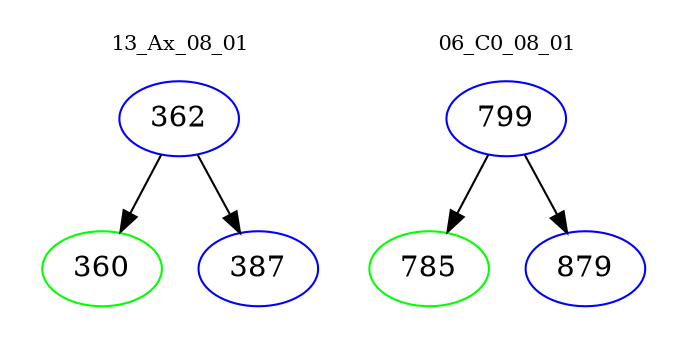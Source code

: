 digraph{
subgraph cluster_0 {
color = white
label = "13_Ax_08_01";
fontsize=10;
T0_362 [label="362", color="blue"]
T0_362 -> T0_360 [color="black"]
T0_360 [label="360", color="green"]
T0_362 -> T0_387 [color="black"]
T0_387 [label="387", color="blue"]
}
subgraph cluster_1 {
color = white
label = "06_C0_08_01";
fontsize=10;
T1_799 [label="799", color="blue"]
T1_799 -> T1_785 [color="black"]
T1_785 [label="785", color="green"]
T1_799 -> T1_879 [color="black"]
T1_879 [label="879", color="blue"]
}
}
